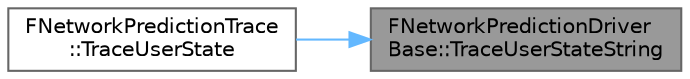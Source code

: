 digraph "FNetworkPredictionDriverBase::TraceUserStateString"
{
 // INTERACTIVE_SVG=YES
 // LATEX_PDF_SIZE
  bgcolor="transparent";
  edge [fontname=Helvetica,fontsize=10,labelfontname=Helvetica,labelfontsize=10];
  node [fontname=Helvetica,fontsize=10,shape=box,height=0.2,width=0.4];
  rankdir="RL";
  Node1 [id="Node000001",label="FNetworkPredictionDriver\lBase::TraceUserStateString",height=0.2,width=0.4,color="gray40", fillcolor="grey60", style="filled", fontcolor="black",tooltip=" "];
  Node1 -> Node2 [id="edge1_Node000001_Node000002",dir="back",color="steelblue1",style="solid",tooltip=" "];
  Node2 [id="Node000002",label="FNetworkPredictionTrace\l::TraceUserState",height=0.2,width=0.4,color="grey40", fillcolor="white", style="filled",URL="$dd/dad/classFNetworkPredictionTrace.html#a680970689ccd3a98b5a4039e5e86d8e4",tooltip=" "];
}

